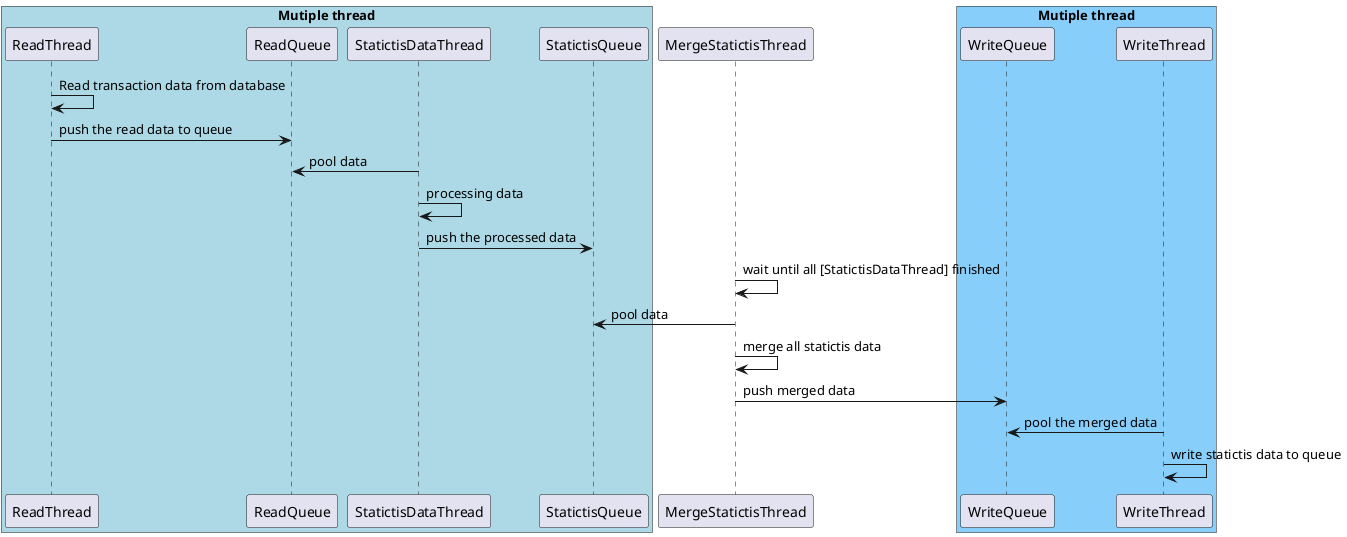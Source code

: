 @startuml
box "Mutiple thread" #LightBlue
participant ReadThread
participant ReadQueue
participant StatictisDataThread
participant StatictisQueue
end box
participant MergeStatictisThread
box "Mutiple thread" #LightSkyBlue
participant WriteQueue
participant WriteThread
end box

ReadThread -> ReadThread: Read transaction data from database
ReadThread -> ReadQueue: push the read data to queue
StatictisDataThread -> ReadQueue: pool data
StatictisDataThread -> StatictisDataThread: processing data
StatictisDataThread -> StatictisQueue: push the processed data
MergeStatictisThread -> MergeStatictisThread: wait until all [StatictisDataThread] finished
MergeStatictisThread -> StatictisQueue: pool data
MergeStatictisThread -> MergeStatictisThread: merge all statictis data
MergeStatictisThread -> WriteQueue: push merged data
WriteThread -> WriteQueue: pool the merged data
WriteThread -> WriteThread: write statictis data to queue

@enduml
